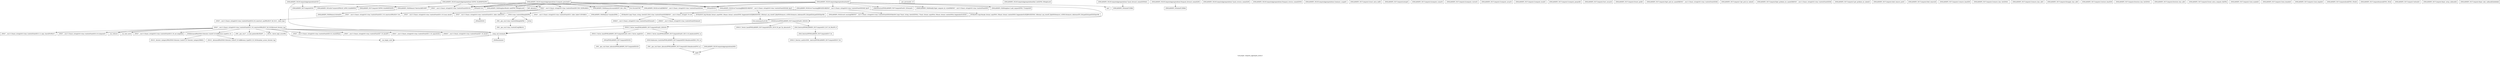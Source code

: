 digraph "Call graph: compute_aggregate_atom.ll" {
	label="Call graph: compute_aggregate_atom.ll";

	Node0x55965185f1e0 [shape=record,label="{_ZN9LAMMPS_NS20ComputeAggregateAtomC2EPNS_6LAMMPSEiPPc}"];
	Node0x55965185f1e0 -> Node0x55965186b730;
	Node0x55965185f1e0 -> Node0x559651825a60;
	Node0x55965185f1e0 -> Node0x559651844d40;
	Node0x55965185f1e0 -> Node0x5596517ee020;
	Node0x55965185f1e0 -> Node0x5596517eb7c0;
	Node0x55965185f1e0 -> Node0x5596517f6ed0;
	Node0x55965185f1e0 -> Node0x5596517ebac0;
	Node0x55965185f1e0 -> Node0x5596517ebba0;
	Node0x55965186b730 [shape=record,label="{_ZN9LAMMPS_NS7ComputeC2EPNS_6LAMMPSEiPPc}"];
	Node0x5596517f6ed0 [shape=record,label="{_ZN9LAMMPS_NS5Error3allERKNSt7__cxx1112basic_stringIcSt11char_traitsIcESaIcEEEiS8_}"];
	Node0x559651825a60 [shape=record,label="{_ZNSaIcEC1Ev}"];
	Node0x55965180b6a0 [shape=record,label="{llvm.fmuladd.f64}"];
	Node0x559651844d40 [shape=record,label="{_ZNSt7__cxx1112basic_stringIcSt11char_traitsIcESaIcEEC2IS3_EEPKcRKS3_}"];
	Node0x559651844d40 -> Node0x5596517e9f40;
	Node0x559651844d40 -> Node0x5596517f0590;
	Node0x559651844d40 -> Node0x5596517ebb30;
	Node0x559651844d40 -> Node0x5596517ed4b0;
	Node0x559651844d40 -> Node0x5596517ee090;
	Node0x559651843f10 [shape=record,label="{__gxx_personality_v0}"];
	Node0x5596517ebac0 [shape=record,label="{_ZNSt7__cxx1112basic_stringIcSt11char_traitsIcESaIcEED1Ev}"];
	Node0x5596517eb7c0 [shape=record,label="{_ZNSaIcED1Ev}"];
	Node0x5596517ebba0 [shape=record,label="{_ZN9LAMMPS_NS5utils7numericEPKciS2_bPNS_6LAMMPSE}"];
	Node0x5596517ee020 [shape=record,label="{_ZN9LAMMPS_NS7ComputeD2Ev}"];
	Node0x55965183a8b0 [shape=record,label="{_ZN9LAMMPS_NS20ComputeAggregateAtomD2Ev}"];
	Node0x55965183a8b0 -> Node0x5596518879a0;
	Node0x55965183a8b0 -> Node0x5596517ee020;
	Node0x55965183a8b0 -> Node0x559651887850;
	Node0x5596518879a0 [shape=record,label="{_ZN9LAMMPS_NS6Memory7destroyIdEEvRPT_}"];
	Node0x5596518879a0 -> Node0x559651857940;
	Node0x559651887850 [shape=record,label="{__clang_call_terminate}"];
	Node0x559651887850 -> Node0x55965183a940;
	Node0x559651887850 -> Node0x5596517ef3c0;
	Node0x55965183a940 [shape=record,label="{__cxa_begin_catch}"];
	Node0x5596517ef3c0 [shape=record,label="{_ZSt9terminatev}"];
	Node0x5596517f09d0 [shape=record,label="{_ZN9LAMMPS_NS20ComputeAggregateAtomD0Ev}"];
	Node0x5596517f09d0 -> Node0x5596517f0a60;
	Node0x5596517f0a60 [shape=record,label="{_ZdlPv}"];
	Node0x5596517f0850 [shape=record,label="{_ZN9LAMMPS_NS20ComputeAggregateAtom4initEv}"];
	Node0x5596517f0850 -> Node0x559651825a60;
	Node0x5596517f0850 -> Node0x559651844d40;
	Node0x5596517f0850 -> Node0x5596517eb7c0;
	Node0x5596517f0850 -> Node0x5596517ebac0;
	Node0x5596517f0850 -> Node0x5596517f6ed0;
	Node0x5596517f0850 -> Node0x5596517ff260;
	Node0x5596517f0850 -> Node0x5596517fe8a0;
	Node0x5596517f0850 -> Node0x5596517fc390;
	Node0x5596517f0850 -> Node0x5596517fa780;
	Node0x5596517f0850 -> Node0x559651829c20;
	Node0x5596517f0850 -> Node0x5596517fe3c0;
	Node0x5596517fe3c0 [shape=record,label="{sqrt}"];
	Node0x559651829c20 [shape=record,label="{_ZN9LAMMPS_NS8Neighbor11add_requestEPNS_7ComputeEi}"];
	Node0x5596517fa780 [shape=record,label="{_ZNK9LAMMPS_NS6Modify20get_compute_by_styleERKNSt7__cxx1112basic_stringIcSt11char_traitsIcESaIcEEE}"];
	Node0x5596517fc390 [shape=record,label="{_ZNKSt6vectorIPN9LAMMPS_NS7ComputeESaIS2_EE4sizeEv}"];
	Node0x5596517fe8a0 [shape=record,label="{_ZNSt6vectorIPN9LAMMPS_NS7ComputeESaIS2_EED2Ev}"];
	Node0x5596517fe8a0 -> Node0x559651803eb0;
	Node0x5596517fe8a0 -> Node0x559651804af0;
	Node0x5596517fe8a0 -> Node0x559651805250;
	Node0x5596517fe8a0 -> Node0x559651887850;
	Node0x5596517ff260 [shape=record,label="{_ZN9LAMMPS_NS5Error7warningIJRPcEEEvRKNSt7__cxx1112basic_stringIcSt11char_traitsIcESaIcEEEiSB_DpOT_}"];
	Node0x5596517ff260 -> Node0x559651807ff0;
	Node0x5596517ff260 -> Node0x559651808ba0;
	Node0x5596517ff260 -> Node0x559651808c20;
	Node0x559651809ab0 [shape=record,label="{_ZN9LAMMPS_NS20ComputeAggregateAtom9init_listEiPNS_9NeighListE}"];
	Node0x559651809fa0 [shape=record,label="{_ZN9LAMMPS_NS20ComputeAggregateAtom15compute_peratomEv}"];
	Node0x559651809fa0 -> Node0x5596518879a0;
	Node0x559651809fa0 -> Node0x55965180a930;
	Node0x559651809fa0 -> Node0x55965180af40;
	Node0x559651809fa0 -> Node0x5596517eb7c0;
	Node0x559651809fa0 -> Node0x5596517ebac0;
	Node0x559651809fa0 -> Node0x55965180f480;
	Node0x559651809fa0 -> Node0x559651844d40;
	Node0x559651809fa0 -> Node0x559651825a60;
	Node0x559651809fa0 -> Node0x55965180b6a0;
	Node0x559651809fa0 -> Node0x55965180dba0;
	Node0x559651814840 [shape=record,label="{_ZN9LAMMPS_NS4ubufC2ERKi}"];
	Node0x559651815c40 [shape=record,label="{_ZN9LAMMPS_NS20ComputeAggregateAtom19unpack_forward_commEiiPd}"];
	Node0x559651815c40 -> Node0x559651816470;
	Node0x55965180a930 [shape=record,label="{_ZN9LAMMPS_NS6Memory6createIdEEPT_RS3_iPKc}"];
	Node0x55965180a930 -> Node0x559651810be0;
	Node0x55965180af40 [shape=record,label="{_ZN9LAMMPS_NS8Neighbor9build_oneEPNS_9NeighListEi}"];
	Node0x55965180dba0 [shape=record,label="{MPI_Allreduce}"];
	Node0x55965180f480 [shape=record,label="{_ZN9LAMMPS_NS5Error7warningIJRKiEEEvRKNSt7__cxx1112basic_stringIcSt11char_traitsIcESaIcEEEiSB_DpOT_}"];
	Node0x55965180f480 -> Node0x559651807ff0;
	Node0x55965180f480 -> Node0x559651812680;
	Node0x55965180f480 -> Node0x559651808c20;
	Node0x5596518139c0 [shape=record,label="{_ZN9LAMMPS_NS20ComputeAggregateAtom17pack_forward_commEiPiPdiS1_}"];
	Node0x5596518139c0 -> Node0x559651814840;
	Node0x559651816470 [shape=record,label="{_ZN9LAMMPS_NS4ubufC2ERKd}"];
	Node0x5596518176c0 [shape=record,label="{_ZN9LAMMPS_NS20ComputeAggregateAtom17pack_reverse_commEiiPd}"];
	Node0x559651818590 [shape=record,label="{_ZN9LAMMPS_NS20ComputeAggregateAtom19unpack_reverse_commEiPiPd}"];
	Node0x55965181aa80 [shape=record,label="{_ZN9LAMMPS_NS20ComputeAggregateAtom12memory_usageEv}"];
	Node0x55965181c650 [shape=record,label="{_ZN9LAMMPS_NS7Compute15reset_extra_dofEv}"];
	Node0x55965181e810 [shape=record,label="{_ZN9LAMMPS_NS7Compute5setupEv}"];
	Node0x55965181eda0 [shape=record,label="{_ZN9LAMMPS_NS7Compute14compute_scalarEv}"];
	Node0x559651820170 [shape=record,label="{_ZN9LAMMPS_NS7Compute14compute_vectorEv}"];
	Node0x5596518218c0 [shape=record,label="{_ZN9LAMMPS_NS7Compute13compute_arrayEv}"];
	Node0x5596517f8f30 [shape=record,label="{_ZN9LAMMPS_NS7Compute13compute_localEv}"];
	Node0x559651826c30 [shape=record,label="{_ZN9LAMMPS_NS7Compute15compute_pergridEv}"];
	Node0x5596517f4fa0 [shape=record,label="{_ZN9LAMMPS_NS7Compute10set_arraysEi}"];
	Node0x55965182ba80 [shape=record,label="{_ZN9LAMMPS_NS7Compute10reset_gridEv}"];
	Node0x559651836620 [shape=record,label="{_ZN9LAMMPS_NS7Compute16get_grid_by_nameERKNSt7__cxx1112basic_stringIcSt11char_traitsIcESaIcEEERi}"];
	Node0x5596518403b0 [shape=record,label="{_ZN9LAMMPS_NS7Compute17get_grid_by_indexEi}"];
	Node0x559651840ee0 [shape=record,label="{_ZN9LAMMPS_NS7Compute20get_griddata_by_nameEiRKNSt7__cxx1112basic_stringIcSt11char_traitsIcESaIcEEERi}"];
	Node0x559651845000 [shape=record,label="{_ZN9LAMMPS_NS7Compute21get_griddata_by_indexEi}"];
	Node0x5596518466f0 [shape=record,label="{_ZN9LAMMPS_NS7Compute14dof_remove_preEv}"];
	Node0x559651849a10 [shape=record,label="{_ZN9LAMMPS_NS7Compute10dof_removeEi}"];
	Node0x55965184b130 [shape=record,label="{_ZN9LAMMPS_NS7Compute11remove_biasEiPd}"];
	Node0x559651870f90 [shape=record,label="{_ZN9LAMMPS_NS7Compute15remove_bias_thrEiPdS1_}"];
	Node0x559651859810 [shape=record,label="{_ZN9LAMMPS_NS7Compute15remove_bias_allEv}"];
	Node0x55965186f090 [shape=record,label="{_ZN9LAMMPS_NS7Compute16reapply_bias_allEv}"];
	Node0x55965186cf50 [shape=record,label="{_ZN9LAMMPS_NS7Compute12restore_biasEiPd}"];
	Node0x559651863750 [shape=record,label="{_ZN9LAMMPS_NS7Compute16restore_bias_thrEiPdS1_}"];
	Node0x559651864560 [shape=record,label="{_ZN9LAMMPS_NS7Compute16restore_bias_allEv}"];
	Node0x5596518657e0 [shape=record,label="{_ZN9LAMMPS_NS7Compute23reset_extra_compute_fixEPKc}"];
	Node0x559651867750 [shape=record,label="{_ZN9LAMMPS_NS7Compute11lock_enableEv}"];
	Node0x559651868ca0 [shape=record,label="{_ZN9LAMMPS_NS7Compute12lock_disableEv}"];
	Node0x55965186a360 [shape=record,label="{_ZN9LAMMPS_NS7Compute11lock_lengthEv}"];
	Node0x5596517fd780 [shape=record,label="{_ZN9LAMMPS_NS7Compute4lockEPNS_3FixEll}"];
	Node0x55965186d8b0 [shape=record,label="{_ZN9LAMMPS_NS7Compute6unlockEPNS_3FixE}"];
	Node0x5596518083e0 [shape=record,label="{_ZN9LAMMPS_NS7Compute7refreshEv}"];
	Node0x55965186e6c0 [shape=record,label="{_ZN9LAMMPS_NS7Compute19pair_setup_callbackEii}"];
	Node0x5596517e9f40 [shape=record,label="{_ZNSt7__cxx1112basic_stringIcSt11char_traitsIcESaIcEE13_M_local_dataEv}"];
	Node0x5596517f0590 [shape=record,label="{_ZNSt7__cxx1112basic_stringIcSt11char_traitsIcESaIcEE12_Alloc_hiderC1EPcRKS3_}"];
	Node0x559651870c10 [shape=record,label="{_ZN9LAMMPS_NS7Compute19pair_tally_callbackEiiiidddddd}"];
	Node0x5596517ed4b0 [shape=record,label="{_ZNSt7__cxx1112basic_stringIcSt11char_traitsIcESaIcEE12_M_constructIPKcEEvT_S8_}"];
	Node0x5596517ed4b0 -> Node0x559651872e50;
	Node0x5596517ebb30 [shape=record,label="{_ZNSt11char_traitsIcE6lengthEPKc}"];
	Node0x5596517ebb30 -> Node0x559651870b00;
	Node0x5596517ebb30 -> Node0x559651871530;
	Node0x5596517ee090 [shape=record,label="{_ZNSt7__cxx1112basic_stringIcSt11char_traitsIcESaIcEE12_Alloc_hiderD2Ev}"];
	Node0x5596517ee090 -> Node0x559651873120;
	Node0x559651872e50 [shape=record,label="{_ZNSt7__cxx1112basic_stringIcSt11char_traitsIcESaIcEE16_M_construct_auxIPKcEEvT_S8_St12__false_type}"];
	Node0x559651872e50 -> Node0x559651877230;
	Node0x559651877230 [shape=record,label="{_ZNSt7__cxx1112basic_stringIcSt11char_traitsIcESaIcEE12_M_constructIPKcEEvT_S8_St20forward_iterator_tag}"];
	Node0x559651877230 -> Node0x559651878510;
	Node0x559651877230 -> Node0x55965187a240;
	Node0x559651877230 -> Node0x55965187a620;
	Node0x559651877230 -> Node0x55965187abc0;
	Node0x559651877230 -> Node0x55965187a150;
	Node0x559651877230 -> Node0x55965187c670;
	Node0x559651877230 -> Node0x55965187e3f0;
	Node0x559651877230 -> Node0x55965187ee60;
	Node0x559651877230 -> Node0x55965183a940;
	Node0x559651877230 -> Node0x559651882820;
	Node0x559651877230 -> Node0x559651887d30;
	Node0x559651877230 -> Node0x5596517fa570;
	Node0x559651877230 -> Node0x559651815f90;
	Node0x559651877230 -> Node0x559651887850;
	Node0x559651878510 [shape=record,label="{_ZN9__gnu_cxx17__is_null_pointerIKcEEbPT_}"];
	Node0x55965187a240 [shape=record,label="{_ZSt19__throw_logic_errorPKc}"];
	Node0x55965187a620 [shape=record,label="{_ZSt8distanceIPKcENSt15iterator_traitsIT_E15difference_typeES3_S3_}"];
	Node0x55965187a620 -> Node0x559651817730;
	Node0x55965187a620 -> Node0x559651878d60;
	Node0x55965187a150 [shape=record,label="{_ZNSt7__cxx1112basic_stringIcSt11char_traitsIcESaIcEE7_M_dataEPc}"];
	Node0x55965187abc0 [shape=record,label="{_ZNSt7__cxx1112basic_stringIcSt11char_traitsIcESaIcEE9_M_createERmm}"];
	Node0x55965187c670 [shape=record,label="{_ZNSt7__cxx1112basic_stringIcSt11char_traitsIcESaIcEE11_M_capacityEm}"];
	Node0x55965187ee60 [shape=record,label="{_ZNSt7__cxx1112basic_stringIcSt11char_traitsIcESaIcEE13_S_copy_charsEPcPKcS7_}"];
	Node0x55965187e3f0 [shape=record,label="{_ZNKSt7__cxx1112basic_stringIcSt11char_traitsIcESaIcEE7_M_dataEv}"];
	Node0x559651882820 [shape=record,label="{_ZNSt7__cxx1112basic_stringIcSt11char_traitsIcESaIcEE10_M_disposeEv}"];
	Node0x559651887d30 [shape=record,label="{__cxa_rethrow}"];
	Node0x5596517fa570 [shape=record,label="{__cxa_end_catch}"];
	Node0x559651815f90 [shape=record,label="{_ZNSt7__cxx1112basic_stringIcSt11char_traitsIcESaIcEE13_M_set_lengthEm}"];
	Node0x559651878d60 [shape=record,label="{_ZSt10__distanceIPKcENSt15iterator_traitsIT_E15difference_typeES3_S3_St26random_access_iterator_tag}"];
	Node0x559651817730 [shape=record,label="{_ZSt19__iterator_categoryIPKcENSt15iterator_traitsIT_E17iterator_categoryERKS3_}"];
	Node0x559651870b00 [shape=record,label="{_ZN9__gnu_cxx11char_traitsIcE6lengthEPKc}"];
	Node0x559651870b00 -> Node0x559651868de0;
	Node0x559651871530 [shape=record,label="{strlen}"];
	Node0x559651868de0 [shape=record,label="{_ZN9__gnu_cxx11char_traitsIcE2eqERKcS3_}"];
	Node0x559651873120 [shape=record,label="{_ZNSaIcED2Ev}"];
	Node0x559651857940 [shape=record,label="{_ZN9LAMMPS_NS6Memory5sfreeEPv}"];
	Node0x559651804af0 [shape=record,label="{_ZSt8_DestroyIPPN9LAMMPS_NS7ComputeES2_EvT_S4_RSaIT0_E}"];
	Node0x559651804af0 -> Node0x5596518691c0;
	Node0x559651803eb0 [shape=record,label="{_ZNSt12_Vector_baseIPN9LAMMPS_NS7ComputeESaIS2_EE19_M_get_Tp_allocatorEv}"];
	Node0x559651805250 [shape=record,label="{_ZNSt12_Vector_baseIPN9LAMMPS_NS7ComputeESaIS2_EED2Ev}"];
	Node0x559651805250 -> Node0x55965186d0b0;
	Node0x559651805250 -> Node0x559651873ed0;
	Node0x559651805250 -> Node0x559651887850;
	Node0x5596518691c0 [shape=record,label="{_ZSt8_DestroyIPPN9LAMMPS_NS7ComputeEEvT_S4_}"];
	Node0x5596518691c0 -> Node0x559651866d90;
	Node0x559651866d90 [shape=record,label="{_ZNSt12_Destroy_auxILb1EE9__destroyIPPN9LAMMPS_NS7ComputeEEEvT_S6_}"];
	Node0x55965186d0b0 [shape=record,label="{_ZNSt12_Vector_baseIPN9LAMMPS_NS7ComputeESaIS2_EE13_M_deallocateEPS2_m}"];
	Node0x55965186d0b0 -> Node0x559651877080;
	Node0x559651873ed0 [shape=record,label="{_ZNSt12_Vector_baseIPN9LAMMPS_NS7ComputeESaIS2_EE12_Vector_implD2Ev}"];
	Node0x559651873ed0 -> Node0x559651867270;
	Node0x559651877080 [shape=record,label="{_ZNSt16allocator_traitsISaIPN9LAMMPS_NS7ComputeEEE10deallocateERS3_PS2_m}"];
	Node0x559651877080 -> Node0x55965181ba00;
	Node0x55965181ba00 [shape=record,label="{_ZN9__gnu_cxx13new_allocatorIPN9LAMMPS_NS7ComputeEE10deallocateEPS3_m}"];
	Node0x55965181ba00 -> Node0x5596517f0a60;
	Node0x559651867270 [shape=record,label="{_ZNSaIPN9LAMMPS_NS7ComputeEED2Ev}"];
	Node0x559651867270 -> Node0x559651802f30;
	Node0x559651802f30 [shape=record,label="{_ZN9__gnu_cxx13new_allocatorIPN9LAMMPS_NS7ComputeEED2Ev}"];
	Node0x559651808c20 [shape=record,label="{_ZN9LAMMPS_NS5Error8_warningERKNSt7__cxx1112basic_stringIcSt11char_traitsIcESaIcEEEiN3fmt6v9_lmp17basic_string_viewIcEENSA_17basic_format_argsINSA_20basic_format_contextINSA_8appenderEcEEEE}"];
	Node0x559651807ff0 [shape=record,label="{_ZN3fmt6v9_lmp17basic_string_viewIcEC2ISt11char_traitsIcESaIcEEERKNSt7__cxx1112basic_stringIcT_T0_EE}"];
	Node0x559651807ff0 -> Node0x55965180b050;
	Node0x559651807ff0 -> Node0x559651876020;
	Node0x559651808ba0 [shape=record,label="{_ZN3fmt6v9_lmp16make_format_argsINS0_20basic_format_contextINS0_8appenderEcEEJRPcEEENS0_16format_arg_storeIT_JDpNSt9remove_cvINSt16remove_referenceIT0_E4typeEE4typeEEEEDpOSB_}"];
	Node0x559651808ba0 -> Node0x559651872820;
	Node0x55965180b050 [shape=record,label="{_ZNKSt7__cxx1112basic_stringIcSt11char_traitsIcESaIcEE4dataEv}"];
	Node0x559651876020 [shape=record,label="{_ZNKSt7__cxx1112basic_stringIcSt11char_traitsIcESaIcEE4sizeEv}"];
	Node0x559651872820 [shape=record,label="{llvm.memcpy.p0.p0.i64}"];
	Node0x559651810be0 [shape=record,label="{_ZN9LAMMPS_NS6Memory7smallocElPKc}"];
	Node0x559651812680 [shape=record,label="{_ZN3fmt6v9_lmp16make_format_argsINS0_20basic_format_contextINS0_8appenderEcEEJRKiEEENS0_16format_arg_storeIT_JDpNSt9remove_cvINSt16remove_referenceIT0_E4typeEE4typeEEEEDpOSB_}"];
	Node0x559651812680 -> Node0x559651872820;
}
